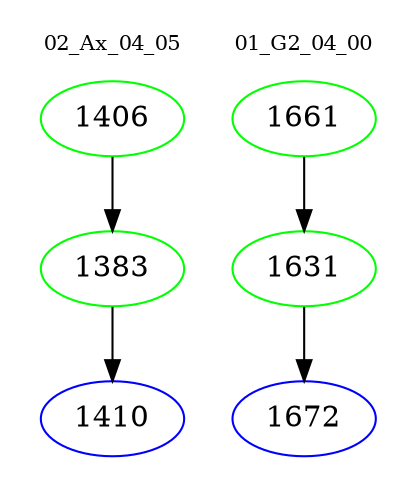 digraph{
subgraph cluster_0 {
color = white
label = "02_Ax_04_05";
fontsize=10;
T0_1406 [label="1406", color="green"]
T0_1406 -> T0_1383 [color="black"]
T0_1383 [label="1383", color="green"]
T0_1383 -> T0_1410 [color="black"]
T0_1410 [label="1410", color="blue"]
}
subgraph cluster_1 {
color = white
label = "01_G2_04_00";
fontsize=10;
T1_1661 [label="1661", color="green"]
T1_1661 -> T1_1631 [color="black"]
T1_1631 [label="1631", color="green"]
T1_1631 -> T1_1672 [color="black"]
T1_1672 [label="1672", color="blue"]
}
}

